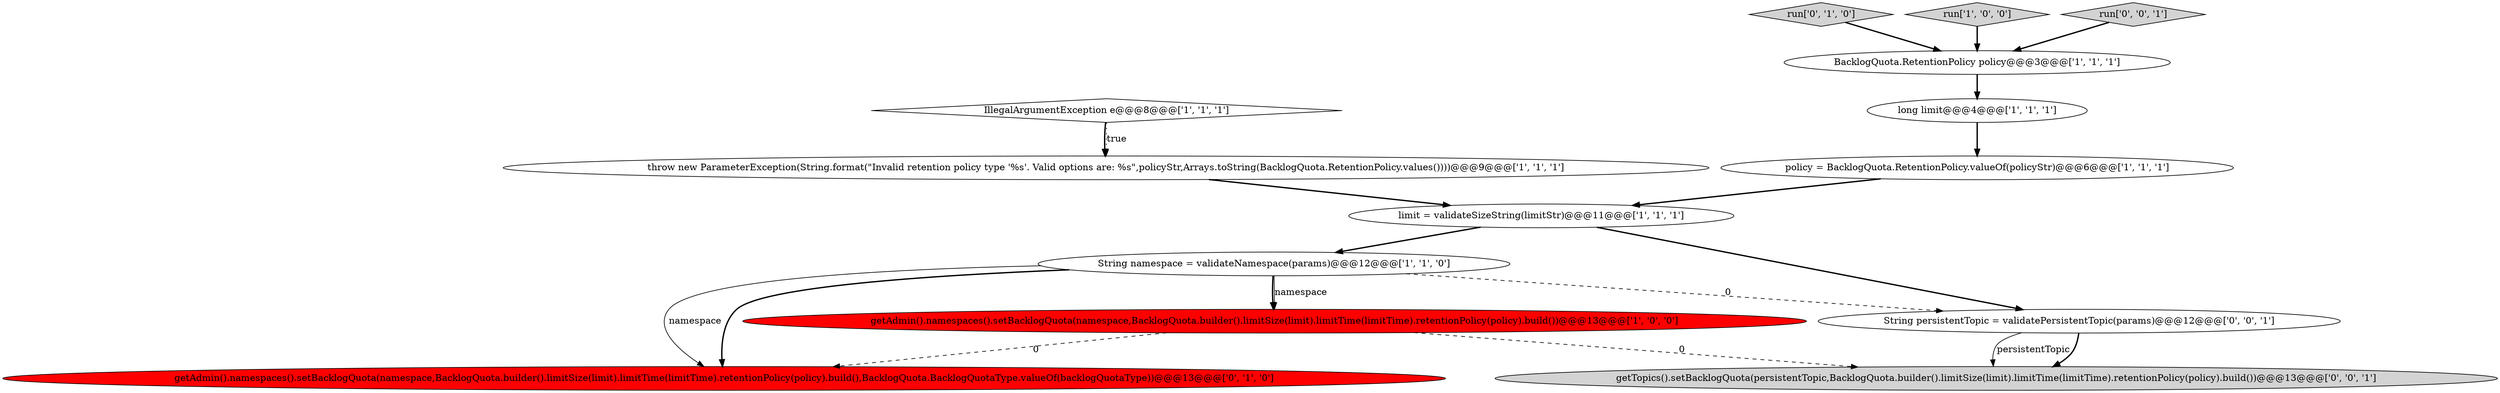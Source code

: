 digraph {
5 [style = filled, label = "policy = BacklogQuota.RetentionPolicy.valueOf(policyStr)@@@6@@@['1', '1', '1']", fillcolor = white, shape = ellipse image = "AAA0AAABBB1BBB"];
11 [style = filled, label = "getTopics().setBacklogQuota(persistentTopic,BacklogQuota.builder().limitSize(limit).limitTime(limitTime).retentionPolicy(policy).build())@@@13@@@['0', '0', '1']", fillcolor = lightgray, shape = ellipse image = "AAA0AAABBB3BBB"];
9 [style = filled, label = "run['0', '1', '0']", fillcolor = lightgray, shape = diamond image = "AAA0AAABBB2BBB"];
4 [style = filled, label = "throw new ParameterException(String.format(\"Invalid retention policy type '%s'. Valid options are: %s\",policyStr,Arrays.toString(BacklogQuota.RetentionPolicy.values())))@@@9@@@['1', '1', '1']", fillcolor = white, shape = ellipse image = "AAA0AAABBB1BBB"];
1 [style = filled, label = "String namespace = validateNamespace(params)@@@12@@@['1', '1', '0']", fillcolor = white, shape = ellipse image = "AAA0AAABBB1BBB"];
2 [style = filled, label = "limit = validateSizeString(limitStr)@@@11@@@['1', '1', '1']", fillcolor = white, shape = ellipse image = "AAA0AAABBB1BBB"];
0 [style = filled, label = "IllegalArgumentException e@@@8@@@['1', '1', '1']", fillcolor = white, shape = diamond image = "AAA0AAABBB1BBB"];
7 [style = filled, label = "getAdmin().namespaces().setBacklogQuota(namespace,BacklogQuota.builder().limitSize(limit).limitTime(limitTime).retentionPolicy(policy).build())@@@13@@@['1', '0', '0']", fillcolor = red, shape = ellipse image = "AAA1AAABBB1BBB"];
6 [style = filled, label = "run['1', '0', '0']", fillcolor = lightgray, shape = diamond image = "AAA0AAABBB1BBB"];
13 [style = filled, label = "run['0', '0', '1']", fillcolor = lightgray, shape = diamond image = "AAA0AAABBB3BBB"];
8 [style = filled, label = "long limit@@@4@@@['1', '1', '1']", fillcolor = white, shape = ellipse image = "AAA0AAABBB1BBB"];
10 [style = filled, label = "getAdmin().namespaces().setBacklogQuota(namespace,BacklogQuota.builder().limitSize(limit).limitTime(limitTime).retentionPolicy(policy).build(),BacklogQuota.BacklogQuotaType.valueOf(backlogQuotaType))@@@13@@@['0', '1', '0']", fillcolor = red, shape = ellipse image = "AAA1AAABBB2BBB"];
3 [style = filled, label = "BacklogQuota.RetentionPolicy policy@@@3@@@['1', '1', '1']", fillcolor = white, shape = ellipse image = "AAA0AAABBB1BBB"];
12 [style = filled, label = "String persistentTopic = validatePersistentTopic(params)@@@12@@@['0', '0', '1']", fillcolor = white, shape = ellipse image = "AAA0AAABBB3BBB"];
7->11 [style = dashed, label="0"];
9->3 [style = bold, label=""];
6->3 [style = bold, label=""];
1->7 [style = solid, label="namespace"];
7->10 [style = dashed, label="0"];
5->2 [style = bold, label=""];
12->11 [style = solid, label="persistentTopic"];
1->12 [style = dashed, label="0"];
4->2 [style = bold, label=""];
8->5 [style = bold, label=""];
13->3 [style = bold, label=""];
1->10 [style = bold, label=""];
0->4 [style = bold, label=""];
1->7 [style = bold, label=""];
3->8 [style = bold, label=""];
2->1 [style = bold, label=""];
2->12 [style = bold, label=""];
1->10 [style = solid, label="namespace"];
0->4 [style = dotted, label="true"];
12->11 [style = bold, label=""];
}
